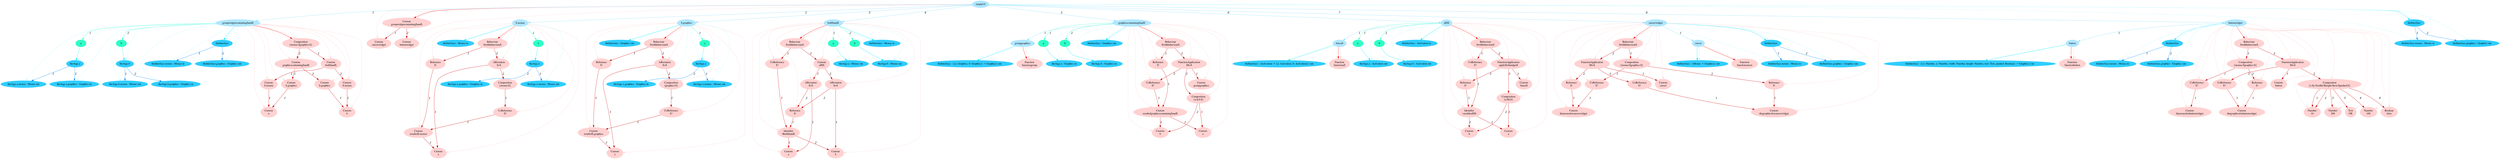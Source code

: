 digraph g{node_12303 [shape="ellipse", style="filled", color="#ffd1d1", fontname="Times", label="Custom
a" ]
node_12307 [shape="ellipse", style="filled", color="#ffd1d1", fontname="Times", label="Custom
$.mouse" ]
node_12311 [shape="ellipse", style="filled", color="#ffd1d1", fontname="Times", label="Custom
b" ]
node_12315 [shape="ellipse", style="filled", color="#ffd1d1", fontname="Times", label="Custom
$.mouse" ]
node_12319 [shape="ellipse", style="filled", color="#ffd1d1", fontname="Times", label="Custom
both$and$" ]
node_12324 [shape="ellipse", style="filled", color="#ffd1d1", fontname="Times", label="Custom
$.graphics" ]
node_12328 [shape="ellipse", style="filled", color="#ffd1d1", fontname="Times", label="Custom
$.graphics" ]
node_12332 [shape="ellipse", style="filled", color="#ffd1d1", fontname="Times", label="Custom
graphicscontaining$and$" ]
node_12337 [shape="ellipse", style="filled", color="#ffd1d1", fontname="Times", label="Composition
{mouse:$graphics:$}" ]
node_12342 [shape="ellipse", style="filled", color="#ffd1d1", fontname="Times", label="Custom
x" ]
node_12347 [shape="ellipse", style="filled", color="#ffd1d1", fontname="Times", label="Custom
resultof$.mouse" ]
node_12352 [shape="ellipse", style="filled", color="#ffd1d1", fontname="Times", label="Reference
$!" ]
node_12356 [shape="ellipse", style="filled", color="#ffd1d1", fontname="Times", label="CoReference
$?" ]
node_12360 [shape="ellipse", style="filled", color="#ffd1d1", fontname="Times", label="Composition
{mouse:$}" ]
node_12364 [shape="ellipse", style="filled", color="#ffd1d1", fontname="Times", label="Affectation
$=$" ]
node_12369 [shape="ellipse", style="filled", color="#ffd1d1", fontname="Times", label="Behaviour
$withbehaviour$" ]
node_12374 [shape="ellipse", style="filled", color="#ffd1d1", fontname="Times", label="Custom
x" ]
node_12379 [shape="ellipse", style="filled", color="#ffd1d1", fontname="Times", label="Custom
resultof$.graphics" ]
node_12384 [shape="ellipse", style="filled", color="#ffd1d1", fontname="Times", label="Reference
$!" ]
node_12388 [shape="ellipse", style="filled", color="#ffd1d1", fontname="Times", label="CoReference
$?" ]
node_12392 [shape="ellipse", style="filled", color="#ffd1d1", fontname="Times", label="Composition
{graphics:$}" ]
node_12396 [shape="ellipse", style="filled", color="#ffd1d1", fontname="Times", label="Affectation
$=$" ]
node_12401 [shape="ellipse", style="filled", color="#ffd1d1", fontname="Times", label="Behaviour
$withbehaviour$" ]
node_12406 [shape="ellipse", style="filled", color="#ffd1d1", fontname="Times", label="Custom
a" ]
node_12412 [shape="ellipse", style="filled", color="#ffd1d1", fontname="Times", label="Custom
b" ]
node_12418 [shape="ellipse", style="filled", color="#ffd1d1", fontname="Times", label="Identifier
#both$and$" ]
node_12425 [shape="ellipse", style="filled", color="#ffd1d1", fontname="Times", label="CoReference
$?" ]
node_12429 [shape="ellipse", style="filled", color="#ffd1d1", fontname="Times", label="Reference
$!" ]
node_12434 [shape="ellipse", style="filled", color="#ffd1d1", fontname="Times", label="Affectation
$=$" ]
node_12439 [shape="ellipse", style="filled", color="#ffd1d1", fontname="Times", label="Affectation
$=$" ]
node_12444 [shape="ellipse", style="filled", color="#ffd1d1", fontname="Times", label="Custom
all$$" ]
node_12449 [shape="ellipse", style="filled", color="#ffd1d1", fontname="Times", label="Behaviour
$withbehaviour$" ]
node_12454 [shape="ellipse", style="filled", color="#ffd1d1", fontname="Times", label="Function
functiongroup" ]
node_12457 [shape="ellipse", style="filled", color="#ffd1d1", fontname="Times", label="Custom
a" ]
node_12462 [shape="ellipse", style="filled", color="#ffd1d1", fontname="Times", label="Custom
b" ]
node_12467 [shape="ellipse", style="filled", color="#ffd1d1", fontname="Times", label="Custom
resultofgraphicscontaining$and$" ]
node_12473 [shape="ellipse", style="filled", color="#ffd1d1", fontname="Times", label="Reference
$!" ]
node_12477 [shape="ellipse", style="filled", color="#ffd1d1", fontname="Times", label="Custom
groupgraphics" ]
node_12480 [shape="ellipse", style="filled", color="#ffd1d1", fontname="Times", label="Composition
{a:$,b:$}" ]
node_12485 [shape="ellipse", style="filled", color="#ffd1d1", fontname="Times", label="CoReference
$?" ]
node_12489 [shape="ellipse", style="filled", color="#ffd1d1", fontname="Times", label="FunctionApplication
$$=$" ]
node_12495 [shape="ellipse", style="filled", color="#ffd1d1", fontname="Times", label="Behaviour
$withbehaviour$" ]
node_12500 [shape="ellipse", style="filled", color="#ffd1d1", fontname="Times", label="Function
functionall" ]
node_12503 [shape="ellipse", style="filled", color="#ffd1d1", fontname="Times", label="Custom
a" ]
node_12508 [shape="ellipse", style="filled", color="#ffd1d1", fontname="Times", label="Custom
b" ]
node_12513 [shape="ellipse", style="filled", color="#ffd1d1", fontname="Times", label="Identifier
variableall$$" ]
node_12519 [shape="ellipse", style="filled", color="#ffd1d1", fontname="Times", label="CoReference
$?" ]
node_12523 [shape="ellipse", style="filled", color="#ffd1d1", fontname="Times", label="Custom
funcall" ]
node_12526 [shape="ellipse", style="filled", color="#ffd1d1", fontname="Times", label="Reference
$!" ]
node_12530 [shape="ellipse", style="filled", color="#ffd1d1", fontname="Times", label="Composition
{a:$b:$}" ]
node_12535 [shape="ellipse", style="filled", color="#ffd1d1", fontname="Times", label="FunctionApplication
apply$to$andget$" ]
node_12541 [shape="ellipse", style="filled", color="#ffd1d1", fontname="Times", label="Behaviour
$withbehaviour$" ]
node_12546 [shape="ellipse", style="filled", color="#ffd1d1", fontname="Times", label="Function
functioncursor" ]
node_12549 [shape="ellipse", style="filled", color="#ffd1d1", fontname="Times", label="Custom
themouseforcursorwidget" ]
node_12553 [shape="ellipse", style="filled", color="#ffd1d1", fontname="Times", label="CoReference
$?" ]
node_12557 [shape="ellipse", style="filled", color="#ffd1d1", fontname="Times", label="Custom
thegraphicsforcursorwidget" ]
node_12561 [shape="ellipse", style="filled", color="#ffd1d1", fontname="Times", label="Reference
$!" ]
node_12565 [shape="ellipse", style="filled", color="#ffd1d1", fontname="Times", label="Composition
{mouse:$graphics:$}" ]
node_12570 [shape="ellipse", style="filled", color="#ffd1d1", fontname="Times", label="Custom
cursor" ]
node_12573 [shape="ellipse", style="filled", color="#ffd1d1", fontname="Times", label="Reference
$!" ]
node_12577 [shape="ellipse", style="filled", color="#ffd1d1", fontname="Times", label="CoReference
$?" ]
node_12581 [shape="ellipse", style="filled", color="#ffd1d1", fontname="Times", label="FunctionApplication
$$=$" ]
node_12587 [shape="ellipse", style="filled", color="#ffd1d1", fontname="Times", label="Behaviour
$withbehaviour$" ]
node_12592 [shape="ellipse", style="filled", color="#ffd1d1", fontname="Times", label="Function
functionbutton" ]
node_12595 [shape="ellipse", style="filled", color="#ffd1d1", fontname="Times", label="Custom
themouseforbuttonwidget" ]
node_12598 [shape="ellipse", style="filled", color="#ffd1d1", fontname="Times", label="CoReference
$?" ]
node_12602 [shape="ellipse", style="filled", color="#ffd1d1", fontname="Times", label="Custom
thegraphicsforbuttonwidget" ]
node_12606 [shape="ellipse", style="filled", color="#ffd1d1", fontname="Times", label="Reference
$!" ]
node_12610 [shape="ellipse", style="filled", color="#ffd1d1", fontname="Times", label="Composition
{mouse:$graphics:$}" ]
node_12615 [shape="ellipse", style="filled", color="#ffd1d1", fontname="Times", label="Custom
button" ]
node_12618 [shape="ellipse", style="filled", color="#ffd1d1", fontname="Times", label="Number
10" ]
node_12622 [shape="ellipse", style="filled", color="#ffd1d1", fontname="Times", label="Number
200" ]
node_12625 [shape="ellipse", style="filled", color="#ffd1d1", fontname="Times", label="Number
100" ]
node_12628 [shape="ellipse", style="filled", color="#ffd1d1", fontname="Times", label="Text
OK" ]
node_12631 [shape="ellipse", style="filled", color="#ffd1d1", fontname="Times", label="Boolean
false" ]
node_12634 [shape="ellipse", style="filled", color="#ffd1d1", fontname="Times", label="Composition
{x:$y:$width:$height:$text:$pushed:$}" ]
node_12643 [shape="ellipse", style="filled", color="#ffd1d1", fontname="Times", label="CoReference
$?" ]
node_12647 [shape="ellipse", style="filled", color="#ffd1d1", fontname="Times", label="FunctionApplication
$$=$" ]
node_12653 [shape="ellipse", style="filled", color="#ffd1d1", fontname="Times", label="Behaviour
$withbehaviour$" ]
node_12658 [shape="ellipse", style="filled", color="#ffd1d1", fontname="Times", label="Custom
cursorwidget" ]
node_12661 [shape="ellipse", style="filled", color="#ffd1d1", fontname="Times", label="Custom
buttonwidget" ]
node_12664 [shape="ellipse", style="filled", color="#ffd1d1", fontname="Times", label="Custom
groupwidgetcontaining$and$" ]
node_11802 [shape="ellipse", style="filled", color="#afe7ff", fontname="Times", label="simpleUI" ]
node_11803 [shape="ellipse", style="filled", color="#afe7ff", fontname="Times", label="groupwidgetcontaining$and$" ]
node_11868 [shape="ellipse", style="filled", color="#afe7ff", fontname="Times", label="$.mouse" ]
node_11913 [shape="ellipse", style="filled", color="#afe7ff", fontname="Times", label="$.graphics" ]
node_11958 [shape="ellipse", style="filled", color="#afe7ff", fontname="Times", label="both$and$" ]
node_12026 [shape="ellipse", style="filled", color="#afe7ff", fontname="Times", label="graphicscontaining$and$" ]
node_12027 [shape="ellipse", style="filled", color="#afe7ff", fontname="Times", label="groupgraphics" ]
node_12090 [shape="ellipse", style="filled", color="#afe7ff", fontname="Times", label="all$$" ]
node_12091 [shape="ellipse", style="filled", color="#afe7ff", fontname="Times", label="funcall" ]
node_12154 [shape="ellipse", style="filled", color="#afe7ff", fontname="Times", label="cursorwidget" ]
node_12155 [shape="ellipse", style="filled", color="#afe7ff", fontname="Times", label="cursor" ]
node_12208 [shape="ellipse", style="filled", color="#afe7ff", fontname="Times", label="buttonwidget" ]
node_12209 [shape="ellipse", style="filled", color="#afe7ff", fontname="Times", label="button" ]
node_11804 [shape="ellipse", style="filled", color="#2fffc7", fontname="Times", label="a" ]
node_11814 [shape="ellipse", style="filled", color="#2fffc7", fontname="Times", label="b" ]
node_11869 [shape="ellipse", style="filled", color="#2fffc7", fontname="Times", label="x" ]
node_11914 [shape="ellipse", style="filled", color="#2fffc7", fontname="Times", label="x" ]
node_11959 [shape="ellipse", style="filled", color="#2fffc7", fontname="Times", label="a" ]
node_11963 [shape="ellipse", style="filled", color="#2fffc7", fontname="Times", label="b" ]
node_12035 [shape="ellipse", style="filled", color="#2fffc7", fontname="Times", label="a" ]
node_12039 [shape="ellipse", style="filled", color="#2fffc7", fontname="Times", label="b" ]
node_12099 [shape="ellipse", style="filled", color="#2fffc7", fontname="Times", label="a" ]
node_12103 [shape="ellipse", style="filled", color="#2fffc7", fontname="Times", label="b" ]
node_11805 [shape="ellipse", style="filled", color="#2fcdff", fontname="Times", label="theArgs.a" ]
node_11806 [shape="ellipse", style="filled", color="#2fcdff", fontname="Times", label="theArgs.a.mouse : Mouse out" ]
node_11808 [shape="ellipse", style="filled", color="#2fcdff", fontname="Times", label="theArgs.a.graphics : Graphics in" ]
node_11815 [shape="ellipse", style="filled", color="#2fcdff", fontname="Times", label="theArgs.b" ]
node_11816 [shape="ellipse", style="filled", color="#2fcdff", fontname="Times", label="theArgs.b.mouse : Mouse out" ]
node_11818 [shape="ellipse", style="filled", color="#2fcdff", fontname="Times", label="theArgs.b.graphics : Graphics in" ]
node_11826 [shape="ellipse", style="filled", color="#2fcdff", fontname="Times", label="theInterface" ]
node_11827 [shape="ellipse", style="filled", color="#2fcdff", fontname="Times", label="theInterface.mouse : Mouse in" ]
node_11829 [shape="ellipse", style="filled", color="#2fcdff", fontname="Times", label="theInterface.graphics : Graphics out" ]
node_11870 [shape="ellipse", style="filled", color="#2fcdff", fontname="Times", label="theArgs.x" ]
node_11871 [shape="ellipse", style="filled", color="#2fcdff", fontname="Times", label="theArgs.x.mouse : Mouse out" ]
node_11873 [shape="ellipse", style="filled", color="#2fcdff", fontname="Times", label="theArgs.x.graphics : Graphics in" ]
node_11880 [shape="ellipse", style="filled", color="#2fcdff", fontname="Times", label="theInterface : Mouse in" ]
node_11915 [shape="ellipse", style="filled", color="#2fcdff", fontname="Times", label="theArgs.x" ]
node_11916 [shape="ellipse", style="filled", color="#2fcdff", fontname="Times", label="theArgs.x.mouse : Mouse out" ]
node_11918 [shape="ellipse", style="filled", color="#2fcdff", fontname="Times", label="theArgs.x.graphics : Graphics in" ]
node_11925 [shape="ellipse", style="filled", color="#2fcdff", fontname="Times", label="theInterface : Graphics out" ]
node_11960 [shape="ellipse", style="filled", color="#2fcdff", fontname="Times", label="theArgs.a : Mouse out" ]
node_11964 [shape="ellipse", style="filled", color="#2fcdff", fontname="Times", label="theArgs.b : Mouse out" ]
node_11969 [shape="ellipse", style="filled", color="#2fcdff", fontname="Times", label="theInterface : Mouse in" ]
node_12028 [shape="ellipse", style="filled", color="#2fcdff", fontname="Times", label="theInterface : {{a: Graphics, b: Graphics} -> Graphics} out" ]
node_12036 [shape="ellipse", style="filled", color="#2fcdff", fontname="Times", label="theArgs.a : Graphics in" ]
node_12040 [shape="ellipse", style="filled", color="#2fcdff", fontname="Times", label="theArgs.b : Graphics in" ]
node_12045 [shape="ellipse", style="filled", color="#2fcdff", fontname="Times", label="theInterface : Graphics out" ]
node_12092 [shape="ellipse", style="filled", color="#2fcdff", fontname="Times", label="theInterface : {Activation -> {a: Activation, b: Activation}} out" ]
node_12100 [shape="ellipse", style="filled", color="#2fcdff", fontname="Times", label="theArgs.a : Activation out" ]
node_12104 [shape="ellipse", style="filled", color="#2fcdff", fontname="Times", label="theArgs.b : Activation out" ]
node_12109 [shape="ellipse", style="filled", color="#2fcdff", fontname="Times", label="theInterface : Activation in" ]
node_12156 [shape="ellipse", style="filled", color="#2fcdff", fontname="Times", label="theInterface : {Mouse -> Graphics} out" ]
node_12163 [shape="ellipse", style="filled", color="#2fcdff", fontname="Times", label="theInterface" ]
node_12164 [shape="ellipse", style="filled", color="#2fcdff", fontname="Times", label="theInterface.mouse : Mouse in" ]
node_12166 [shape="ellipse", style="filled", color="#2fcdff", fontname="Times", label="theInterface.graphics : Graphics out" ]
node_12210 [shape="ellipse", style="filled", color="#2fcdff", fontname="Times", label="theInterface : {{x: Number, y: Number, width: Number, height: Number, text: Text, pushed: Boolean} -> Graphics} out" ]
node_12217 [shape="ellipse", style="filled", color="#2fcdff", fontname="Times", label="theInterface" ]
node_12218 [shape="ellipse", style="filled", color="#2fcdff", fontname="Times", label="theInterface.mouse : Mouse in" ]
node_12220 [shape="ellipse", style="filled", color="#2fcdff", fontname="Times", label="theInterface.graphics : Graphics out" ]
node_12285 [shape="ellipse", style="filled", color="#2fcdff", fontname="Times", label="theInterface" ]
node_12286 [shape="ellipse", style="filled", color="#2fcdff", fontname="Times", label="theInterface.mouse : Mouse in" ]
node_12288 [shape="ellipse", style="filled", color="#2fcdff", fontname="Times", label="theInterface.graphics : Graphics out" ]
node_12307 -> node_12303 [dir=forward, arrowHead=normal, fontname="Times-Italic", arrowsize=1, color="#d00000", label="1",  headlabel="", taillabel="" ]
node_12315 -> node_12311 [dir=forward, arrowHead=normal, fontname="Times-Italic", arrowsize=1, color="#d00000", label="1",  headlabel="", taillabel="" ]
node_12319 -> node_12307 [dir=forward, arrowHead=normal, fontname="Times-Italic", arrowsize=1, color="#d00000", label="1",  headlabel="", taillabel="" ]
node_12319 -> node_12315 [dir=forward, arrowHead=normal, fontname="Times-Italic", arrowsize=1, color="#d00000", label="2",  headlabel="", taillabel="" ]
node_12324 -> node_12303 [dir=forward, arrowHead=normal, fontname="Times-Italic", arrowsize=1, color="#d00000", label="1",  headlabel="", taillabel="" ]
node_12328 -> node_12311 [dir=forward, arrowHead=normal, fontname="Times-Italic", arrowsize=1, color="#d00000", label="1",  headlabel="", taillabel="" ]
node_12332 -> node_12324 [dir=forward, arrowHead=normal, fontname="Times-Italic", arrowsize=1, color="#d00000", label="1",  headlabel="", taillabel="" ]
node_12332 -> node_12328 [dir=forward, arrowHead=normal, fontname="Times-Italic", arrowsize=1, color="#d00000", label="2",  headlabel="", taillabel="" ]
node_12337 -> node_12319 [dir=forward, arrowHead=normal, fontname="Times-Italic", arrowsize=1, color="#d00000", label="1",  headlabel="", taillabel="" ]
node_12337 -> node_12332 [dir=forward, arrowHead=normal, fontname="Times-Italic", arrowsize=1, color="#d00000", label="2",  headlabel="", taillabel="" ]
node_12347 -> node_12342 [dir=forward, arrowHead=normal, fontname="Times-Italic", arrowsize=1, color="#d00000", label="1",  headlabel="", taillabel="" ]
node_12352 -> node_12347 [dir=forward, arrowHead=normal, fontname="Times-Italic", arrowsize=1, color="#d00000", label="1",  headlabel="", taillabel="" ]
node_12356 -> node_12347 [dir=forward, arrowHead=normal, fontname="Times-Italic", arrowsize=1, color="#d00000", label="1",  headlabel="", taillabel="" ]
node_12360 -> node_12356 [dir=forward, arrowHead=normal, fontname="Times-Italic", arrowsize=1, color="#d00000", label="1",  headlabel="", taillabel="" ]
node_12364 -> node_12342 [dir=forward, arrowHead=normal, fontname="Times-Italic", arrowsize=1, color="#d00000", label="1",  headlabel="", taillabel="" ]
node_12364 -> node_12360 [dir=forward, arrowHead=normal, fontname="Times-Italic", arrowsize=1, color="#d00000", label="2",  headlabel="", taillabel="" ]
node_12369 -> node_12352 [dir=forward, arrowHead=normal, fontname="Times-Italic", arrowsize=1, color="#d00000", label="1",  headlabel="", taillabel="" ]
node_12369 -> node_12364 [dir=forward, arrowHead=normal, fontname="Times-Italic", arrowsize=1, color="#d00000", label="2",  headlabel="", taillabel="" ]
node_12379 -> node_12374 [dir=forward, arrowHead=normal, fontname="Times-Italic", arrowsize=1, color="#d00000", label="1",  headlabel="", taillabel="" ]
node_12384 -> node_12379 [dir=forward, arrowHead=normal, fontname="Times-Italic", arrowsize=1, color="#d00000", label="1",  headlabel="", taillabel="" ]
node_12388 -> node_12379 [dir=forward, arrowHead=normal, fontname="Times-Italic", arrowsize=1, color="#d00000", label="1",  headlabel="", taillabel="" ]
node_12392 -> node_12388 [dir=forward, arrowHead=normal, fontname="Times-Italic", arrowsize=1, color="#d00000", label="1",  headlabel="", taillabel="" ]
node_12396 -> node_12374 [dir=forward, arrowHead=normal, fontname="Times-Italic", arrowsize=1, color="#d00000", label="1",  headlabel="", taillabel="" ]
node_12396 -> node_12392 [dir=forward, arrowHead=normal, fontname="Times-Italic", arrowsize=1, color="#d00000", label="2",  headlabel="", taillabel="" ]
node_12401 -> node_12384 [dir=forward, arrowHead=normal, fontname="Times-Italic", arrowsize=1, color="#d00000", label="1",  headlabel="", taillabel="" ]
node_12401 -> node_12396 [dir=forward, arrowHead=normal, fontname="Times-Italic", arrowsize=1, color="#d00000", label="2",  headlabel="", taillabel="" ]
node_12418 -> node_12406 [dir=forward, arrowHead=normal, fontname="Times-Italic", arrowsize=1, color="#d00000", label="1",  headlabel="", taillabel="" ]
node_12418 -> node_12412 [dir=forward, arrowHead=normal, fontname="Times-Italic", arrowsize=1, color="#d00000", label="2",  headlabel="", taillabel="" ]
node_12425 -> node_12418 [dir=forward, arrowHead=normal, fontname="Times-Italic", arrowsize=1, color="#d00000", label="1",  headlabel="", taillabel="" ]
node_12429 -> node_12418 [dir=forward, arrowHead=normal, fontname="Times-Italic", arrowsize=1, color="#d00000", label="1",  headlabel="", taillabel="" ]
node_12434 -> node_12406 [dir=forward, arrowHead=normal, fontname="Times-Italic", arrowsize=1, color="#d00000", label="1",  headlabel="", taillabel="" ]
node_12434 -> node_12429 [dir=forward, arrowHead=normal, fontname="Times-Italic", arrowsize=1, color="#d00000", label="2",  headlabel="", taillabel="" ]
node_12439 -> node_12412 [dir=forward, arrowHead=normal, fontname="Times-Italic", arrowsize=1, color="#d00000", label="1",  headlabel="", taillabel="" ]
node_12439 -> node_12429 [dir=forward, arrowHead=normal, fontname="Times-Italic", arrowsize=1, color="#d00000", label="2",  headlabel="", taillabel="" ]
node_12444 -> node_12434 [dir=forward, arrowHead=normal, fontname="Times-Italic", arrowsize=1, color="#d00000", label="1",  headlabel="", taillabel="" ]
node_12444 -> node_12439 [dir=forward, arrowHead=normal, fontname="Times-Italic", arrowsize=1, color="#d00000", label="2",  headlabel="", taillabel="" ]
node_12449 -> node_12425 [dir=forward, arrowHead=normal, fontname="Times-Italic", arrowsize=1, color="#d00000", label="1",  headlabel="", taillabel="" ]
node_12449 -> node_12444 [dir=forward, arrowHead=normal, fontname="Times-Italic", arrowsize=1, color="#d00000", label="2",  headlabel="", taillabel="" ]
node_12467 -> node_12457 [dir=forward, arrowHead=normal, fontname="Times-Italic", arrowsize=1, color="#d00000", label="1",  headlabel="", taillabel="" ]
node_12467 -> node_12462 [dir=forward, arrowHead=normal, fontname="Times-Italic", arrowsize=1, color="#d00000", label="2",  headlabel="", taillabel="" ]
node_12473 -> node_12467 [dir=forward, arrowHead=normal, fontname="Times-Italic", arrowsize=1, color="#d00000", label="1",  headlabel="", taillabel="" ]
node_12480 -> node_12457 [dir=forward, arrowHead=normal, fontname="Times-Italic", arrowsize=1, color="#d00000", label="1",  headlabel="", taillabel="" ]
node_12480 -> node_12462 [dir=forward, arrowHead=normal, fontname="Times-Italic", arrowsize=1, color="#d00000", label="2",  headlabel="", taillabel="" ]
node_12485 -> node_12467 [dir=forward, arrowHead=normal, fontname="Times-Italic", arrowsize=1, color="#d00000", label="1",  headlabel="", taillabel="" ]
node_12489 -> node_12477 [dir=forward, arrowHead=normal, fontname="Times-Italic", arrowsize=1, color="#d00000", label="1",  headlabel="", taillabel="" ]
node_12489 -> node_12480 [dir=forward, arrowHead=normal, fontname="Times-Italic", arrowsize=1, color="#d00000", label="2",  headlabel="", taillabel="" ]
node_12489 -> node_12485 [dir=forward, arrowHead=normal, fontname="Times-Italic", arrowsize=1, color="#d00000", label="3",  headlabel="", taillabel="" ]
node_12495 -> node_12473 [dir=forward, arrowHead=normal, fontname="Times-Italic", arrowsize=1, color="#d00000", label="1",  headlabel="", taillabel="" ]
node_12495 -> node_12489 [dir=forward, arrowHead=normal, fontname="Times-Italic", arrowsize=1, color="#d00000", label="2",  headlabel="", taillabel="" ]
node_12513 -> node_12503 [dir=forward, arrowHead=normal, fontname="Times-Italic", arrowsize=1, color="#d00000", label="1",  headlabel="", taillabel="" ]
node_12513 -> node_12508 [dir=forward, arrowHead=normal, fontname="Times-Italic", arrowsize=1, color="#d00000", label="2",  headlabel="", taillabel="" ]
node_12519 -> node_12513 [dir=forward, arrowHead=normal, fontname="Times-Italic", arrowsize=1, color="#d00000", label="1",  headlabel="", taillabel="" ]
node_12526 -> node_12513 [dir=forward, arrowHead=normal, fontname="Times-Italic", arrowsize=1, color="#d00000", label="1",  headlabel="", taillabel="" ]
node_12530 -> node_12503 [dir=forward, arrowHead=normal, fontname="Times-Italic", arrowsize=1, color="#d00000", label="1",  headlabel="", taillabel="" ]
node_12530 -> node_12508 [dir=forward, arrowHead=normal, fontname="Times-Italic", arrowsize=1, color="#d00000", label="2",  headlabel="", taillabel="" ]
node_12535 -> node_12523 [dir=forward, arrowHead=normal, fontname="Times-Italic", arrowsize=1, color="#d00000", label="1",  headlabel="", taillabel="" ]
node_12535 -> node_12526 [dir=forward, arrowHead=normal, fontname="Times-Italic", arrowsize=1, color="#d00000", label="2",  headlabel="", taillabel="" ]
node_12535 -> node_12530 [dir=forward, arrowHead=normal, fontname="Times-Italic", arrowsize=1, color="#d00000", label="3",  headlabel="", taillabel="" ]
node_12541 -> node_12519 [dir=forward, arrowHead=normal, fontname="Times-Italic", arrowsize=1, color="#d00000", label="1",  headlabel="", taillabel="" ]
node_12541 -> node_12535 [dir=forward, arrowHead=normal, fontname="Times-Italic", arrowsize=1, color="#d00000", label="2",  headlabel="", taillabel="" ]
node_12553 -> node_12549 [dir=forward, arrowHead=normal, fontname="Times-Italic", arrowsize=1, color="#d00000", label="1",  headlabel="", taillabel="" ]
node_12561 -> node_12557 [dir=forward, arrowHead=normal, fontname="Times-Italic", arrowsize=1, color="#d00000", label="1",  headlabel="", taillabel="" ]
node_12565 -> node_12553 [dir=forward, arrowHead=normal, fontname="Times-Italic", arrowsize=1, color="#d00000", label="1",  headlabel="", taillabel="" ]
node_12565 -> node_12561 [dir=forward, arrowHead=normal, fontname="Times-Italic", arrowsize=1, color="#d00000", label="2",  headlabel="", taillabel="" ]
node_12573 -> node_12549 [dir=forward, arrowHead=normal, fontname="Times-Italic", arrowsize=1, color="#d00000", label="1",  headlabel="", taillabel="" ]
node_12577 -> node_12557 [dir=forward, arrowHead=normal, fontname="Times-Italic", arrowsize=1, color="#d00000", label="1",  headlabel="", taillabel="" ]
node_12581 -> node_12570 [dir=forward, arrowHead=normal, fontname="Times-Italic", arrowsize=1, color="#d00000", label="1",  headlabel="", taillabel="" ]
node_12581 -> node_12573 [dir=forward, arrowHead=normal, fontname="Times-Italic", arrowsize=1, color="#d00000", label="2",  headlabel="", taillabel="" ]
node_12581 -> node_12577 [dir=forward, arrowHead=normal, fontname="Times-Italic", arrowsize=1, color="#d00000", label="3",  headlabel="", taillabel="" ]
node_12587 -> node_12565 [dir=forward, arrowHead=normal, fontname="Times-Italic", arrowsize=1, color="#d00000", label="1",  headlabel="", taillabel="" ]
node_12587 -> node_12581 [dir=forward, arrowHead=normal, fontname="Times-Italic", arrowsize=1, color="#d00000", label="2",  headlabel="", taillabel="" ]
node_12598 -> node_12595 [dir=forward, arrowHead=normal, fontname="Times-Italic", arrowsize=1, color="#d00000", label="1",  headlabel="", taillabel="" ]
node_12606 -> node_12602 [dir=forward, arrowHead=normal, fontname="Times-Italic", arrowsize=1, color="#d00000", label="1",  headlabel="", taillabel="" ]
node_12610 -> node_12598 [dir=forward, arrowHead=normal, fontname="Times-Italic", arrowsize=1, color="#d00000", label="1",  headlabel="", taillabel="" ]
node_12610 -> node_12606 [dir=forward, arrowHead=normal, fontname="Times-Italic", arrowsize=1, color="#d00000", label="2",  headlabel="", taillabel="" ]
node_12634 -> node_12618 [dir=forward, arrowHead=normal, fontname="Times-Italic", arrowsize=1, color="#d00000", label="1",  headlabel="", taillabel="" ]
node_12634 -> node_12618 [dir=forward, arrowHead=normal, fontname="Times-Italic", arrowsize=1, color="#d00000", label="2",  headlabel="", taillabel="" ]
node_12634 -> node_12622 [dir=forward, arrowHead=normal, fontname="Times-Italic", arrowsize=1, color="#d00000", label="3",  headlabel="", taillabel="" ]
node_12634 -> node_12625 [dir=forward, arrowHead=normal, fontname="Times-Italic", arrowsize=1, color="#d00000", label="4",  headlabel="", taillabel="" ]
node_12634 -> node_12628 [dir=forward, arrowHead=normal, fontname="Times-Italic", arrowsize=1, color="#d00000", label="5",  headlabel="", taillabel="" ]
node_12634 -> node_12631 [dir=forward, arrowHead=normal, fontname="Times-Italic", arrowsize=1, color="#d00000", label="6",  headlabel="", taillabel="" ]
node_12643 -> node_12602 [dir=forward, arrowHead=normal, fontname="Times-Italic", arrowsize=1, color="#d00000", label="1",  headlabel="", taillabel="" ]
node_12647 -> node_12615 [dir=forward, arrowHead=normal, fontname="Times-Italic", arrowsize=1, color="#d00000", label="1",  headlabel="", taillabel="" ]
node_12647 -> node_12634 [dir=forward, arrowHead=normal, fontname="Times-Italic", arrowsize=1, color="#d00000", label="2",  headlabel="", taillabel="" ]
node_12647 -> node_12643 [dir=forward, arrowHead=normal, fontname="Times-Italic", arrowsize=1, color="#d00000", label="3",  headlabel="", taillabel="" ]
node_12653 -> node_12610 [dir=forward, arrowHead=normal, fontname="Times-Italic", arrowsize=1, color="#d00000", label="1",  headlabel="", taillabel="" ]
node_12653 -> node_12647 [dir=forward, arrowHead=normal, fontname="Times-Italic", arrowsize=1, color="#d00000", label="2",  headlabel="", taillabel="" ]
node_12664 -> node_12658 [dir=forward, arrowHead=normal, fontname="Times-Italic", arrowsize=1, color="#d00000", label="1",  headlabel="", taillabel="" ]
node_12664 -> node_12661 [dir=forward, arrowHead=normal, fontname="Times-Italic", arrowsize=1, color="#d00000", label="2",  headlabel="", taillabel="" ]
node_11803 -> node_12337 [dir=forward, arrowHead=normal, fontname="Times-Italic", arrowsize=1, color="#ff0000", label="",  headlabel="", taillabel="" ]
node_11868 -> node_12369 [dir=forward, arrowHead=normal, fontname="Times-Italic", arrowsize=1, color="#ff0000", label="",  headlabel="", taillabel="" ]
node_11913 -> node_12401 [dir=forward, arrowHead=normal, fontname="Times-Italic", arrowsize=1, color="#ff0000", label="",  headlabel="", taillabel="" ]
node_11958 -> node_12449 [dir=forward, arrowHead=normal, fontname="Times-Italic", arrowsize=1, color="#ff0000", label="",  headlabel="", taillabel="" ]
node_12027 -> node_12454 [dir=forward, arrowHead=normal, fontname="Times-Italic", arrowsize=1, color="#ff0000", label="",  headlabel="", taillabel="" ]
node_12026 -> node_12495 [dir=forward, arrowHead=normal, fontname="Times-Italic", arrowsize=1, color="#ff0000", label="",  headlabel="", taillabel="" ]
node_12091 -> node_12500 [dir=forward, arrowHead=normal, fontname="Times-Italic", arrowsize=1, color="#ff0000", label="",  headlabel="", taillabel="" ]
node_12090 -> node_12541 [dir=forward, arrowHead=normal, fontname="Times-Italic", arrowsize=1, color="#ff0000", label="",  headlabel="", taillabel="" ]
node_12155 -> node_12546 [dir=forward, arrowHead=normal, fontname="Times-Italic", arrowsize=1, color="#ff0000", label="",  headlabel="", taillabel="" ]
node_12154 -> node_12587 [dir=forward, arrowHead=normal, fontname="Times-Italic", arrowsize=1, color="#ff0000", label="",  headlabel="", taillabel="" ]
node_12209 -> node_12592 [dir=forward, arrowHead=normal, fontname="Times-Italic", arrowsize=1, color="#ff0000", label="",  headlabel="", taillabel="" ]
node_12208 -> node_12653 [dir=forward, arrowHead=normal, fontname="Times-Italic", arrowsize=1, color="#ff0000", label="",  headlabel="", taillabel="" ]
node_11802 -> node_12664 [dir=forward, arrowHead=normal, fontname="Times-Italic", arrowsize=1, color="#ff0000", label="",  headlabel="", taillabel="" ]
node_11803 -> node_12303 [dir=forward, arrowHead=normal, fontname="Times-Italic", arrowsize=1, color="#ffd5d5", label="",  headlabel="", taillabel="" ]
node_11803 -> node_12307 [dir=forward, arrowHead=normal, fontname="Times-Italic", arrowsize=1, color="#ffd5d5", label="",  headlabel="", taillabel="" ]
node_11803 -> node_12311 [dir=forward, arrowHead=normal, fontname="Times-Italic", arrowsize=1, color="#ffd5d5", label="",  headlabel="", taillabel="" ]
node_11803 -> node_12315 [dir=forward, arrowHead=normal, fontname="Times-Italic", arrowsize=1, color="#ffd5d5", label="",  headlabel="", taillabel="" ]
node_11803 -> node_12319 [dir=forward, arrowHead=normal, fontname="Times-Italic", arrowsize=1, color="#ffd5d5", label="",  headlabel="", taillabel="" ]
node_11803 -> node_12324 [dir=forward, arrowHead=normal, fontname="Times-Italic", arrowsize=1, color="#ffd5d5", label="",  headlabel="", taillabel="" ]
node_11803 -> node_12328 [dir=forward, arrowHead=normal, fontname="Times-Italic", arrowsize=1, color="#ffd5d5", label="",  headlabel="", taillabel="" ]
node_11803 -> node_12332 [dir=forward, arrowHead=normal, fontname="Times-Italic", arrowsize=1, color="#ffd5d5", label="",  headlabel="", taillabel="" ]
node_11803 -> node_12337 [dir=forward, arrowHead=normal, fontname="Times-Italic", arrowsize=1, color="#ffd5d5", label="",  headlabel="", taillabel="" ]
node_11868 -> node_12342 [dir=forward, arrowHead=normal, fontname="Times-Italic", arrowsize=1, color="#ffd5d5", label="",  headlabel="", taillabel="" ]
node_11868 -> node_12347 [dir=forward, arrowHead=normal, fontname="Times-Italic", arrowsize=1, color="#ffd5d5", label="",  headlabel="", taillabel="" ]
node_11868 -> node_12352 [dir=forward, arrowHead=normal, fontname="Times-Italic", arrowsize=1, color="#ffd5d5", label="",  headlabel="", taillabel="" ]
node_11868 -> node_12356 [dir=forward, arrowHead=normal, fontname="Times-Italic", arrowsize=1, color="#ffd5d5", label="",  headlabel="", taillabel="" ]
node_11868 -> node_12360 [dir=forward, arrowHead=normal, fontname="Times-Italic", arrowsize=1, color="#ffd5d5", label="",  headlabel="", taillabel="" ]
node_11868 -> node_12364 [dir=forward, arrowHead=normal, fontname="Times-Italic", arrowsize=1, color="#ffd5d5", label="",  headlabel="", taillabel="" ]
node_11868 -> node_12369 [dir=forward, arrowHead=normal, fontname="Times-Italic", arrowsize=1, color="#ffd5d5", label="",  headlabel="", taillabel="" ]
node_11913 -> node_12374 [dir=forward, arrowHead=normal, fontname="Times-Italic", arrowsize=1, color="#ffd5d5", label="",  headlabel="", taillabel="" ]
node_11913 -> node_12379 [dir=forward, arrowHead=normal, fontname="Times-Italic", arrowsize=1, color="#ffd5d5", label="",  headlabel="", taillabel="" ]
node_11913 -> node_12384 [dir=forward, arrowHead=normal, fontname="Times-Italic", arrowsize=1, color="#ffd5d5", label="",  headlabel="", taillabel="" ]
node_11913 -> node_12388 [dir=forward, arrowHead=normal, fontname="Times-Italic", arrowsize=1, color="#ffd5d5", label="",  headlabel="", taillabel="" ]
node_11913 -> node_12392 [dir=forward, arrowHead=normal, fontname="Times-Italic", arrowsize=1, color="#ffd5d5", label="",  headlabel="", taillabel="" ]
node_11913 -> node_12396 [dir=forward, arrowHead=normal, fontname="Times-Italic", arrowsize=1, color="#ffd5d5", label="",  headlabel="", taillabel="" ]
node_11913 -> node_12401 [dir=forward, arrowHead=normal, fontname="Times-Italic", arrowsize=1, color="#ffd5d5", label="",  headlabel="", taillabel="" ]
node_11958 -> node_12406 [dir=forward, arrowHead=normal, fontname="Times-Italic", arrowsize=1, color="#ffd5d5", label="",  headlabel="", taillabel="" ]
node_11958 -> node_12412 [dir=forward, arrowHead=normal, fontname="Times-Italic", arrowsize=1, color="#ffd5d5", label="",  headlabel="", taillabel="" ]
node_11958 -> node_12418 [dir=forward, arrowHead=normal, fontname="Times-Italic", arrowsize=1, color="#ffd5d5", label="",  headlabel="", taillabel="" ]
node_11958 -> node_12425 [dir=forward, arrowHead=normal, fontname="Times-Italic", arrowsize=1, color="#ffd5d5", label="",  headlabel="", taillabel="" ]
node_11958 -> node_12429 [dir=forward, arrowHead=normal, fontname="Times-Italic", arrowsize=1, color="#ffd5d5", label="",  headlabel="", taillabel="" ]
node_11958 -> node_12434 [dir=forward, arrowHead=normal, fontname="Times-Italic", arrowsize=1, color="#ffd5d5", label="",  headlabel="", taillabel="" ]
node_11958 -> node_12439 [dir=forward, arrowHead=normal, fontname="Times-Italic", arrowsize=1, color="#ffd5d5", label="",  headlabel="", taillabel="" ]
node_11958 -> node_12444 [dir=forward, arrowHead=normal, fontname="Times-Italic", arrowsize=1, color="#ffd5d5", label="",  headlabel="", taillabel="" ]
node_11958 -> node_12449 [dir=forward, arrowHead=normal, fontname="Times-Italic", arrowsize=1, color="#ffd5d5", label="",  headlabel="", taillabel="" ]
node_12027 -> node_12454 [dir=forward, arrowHead=normal, fontname="Times-Italic", arrowsize=1, color="#ffd5d5", label="",  headlabel="", taillabel="" ]
node_12026 -> node_12457 [dir=forward, arrowHead=normal, fontname="Times-Italic", arrowsize=1, color="#ffd5d5", label="",  headlabel="", taillabel="" ]
node_12026 -> node_12462 [dir=forward, arrowHead=normal, fontname="Times-Italic", arrowsize=1, color="#ffd5d5", label="",  headlabel="", taillabel="" ]
node_12026 -> node_12467 [dir=forward, arrowHead=normal, fontname="Times-Italic", arrowsize=1, color="#ffd5d5", label="",  headlabel="", taillabel="" ]
node_12026 -> node_12473 [dir=forward, arrowHead=normal, fontname="Times-Italic", arrowsize=1, color="#ffd5d5", label="",  headlabel="", taillabel="" ]
node_12026 -> node_12477 [dir=forward, arrowHead=normal, fontname="Times-Italic", arrowsize=1, color="#ffd5d5", label="",  headlabel="", taillabel="" ]
node_12026 -> node_12480 [dir=forward, arrowHead=normal, fontname="Times-Italic", arrowsize=1, color="#ffd5d5", label="",  headlabel="", taillabel="" ]
node_12026 -> node_12485 [dir=forward, arrowHead=normal, fontname="Times-Italic", arrowsize=1, color="#ffd5d5", label="",  headlabel="", taillabel="" ]
node_12026 -> node_12489 [dir=forward, arrowHead=normal, fontname="Times-Italic", arrowsize=1, color="#ffd5d5", label="",  headlabel="", taillabel="" ]
node_12026 -> node_12495 [dir=forward, arrowHead=normal, fontname="Times-Italic", arrowsize=1, color="#ffd5d5", label="",  headlabel="", taillabel="" ]
node_12091 -> node_12500 [dir=forward, arrowHead=normal, fontname="Times-Italic", arrowsize=1, color="#ffd5d5", label="",  headlabel="", taillabel="" ]
node_12090 -> node_12503 [dir=forward, arrowHead=normal, fontname="Times-Italic", arrowsize=1, color="#ffd5d5", label="",  headlabel="", taillabel="" ]
node_12090 -> node_12508 [dir=forward, arrowHead=normal, fontname="Times-Italic", arrowsize=1, color="#ffd5d5", label="",  headlabel="", taillabel="" ]
node_12090 -> node_12513 [dir=forward, arrowHead=normal, fontname="Times-Italic", arrowsize=1, color="#ffd5d5", label="",  headlabel="", taillabel="" ]
node_12090 -> node_12519 [dir=forward, arrowHead=normal, fontname="Times-Italic", arrowsize=1, color="#ffd5d5", label="",  headlabel="", taillabel="" ]
node_12090 -> node_12523 [dir=forward, arrowHead=normal, fontname="Times-Italic", arrowsize=1, color="#ffd5d5", label="",  headlabel="", taillabel="" ]
node_12090 -> node_12526 [dir=forward, arrowHead=normal, fontname="Times-Italic", arrowsize=1, color="#ffd5d5", label="",  headlabel="", taillabel="" ]
node_12090 -> node_12530 [dir=forward, arrowHead=normal, fontname="Times-Italic", arrowsize=1, color="#ffd5d5", label="",  headlabel="", taillabel="" ]
node_12090 -> node_12535 [dir=forward, arrowHead=normal, fontname="Times-Italic", arrowsize=1, color="#ffd5d5", label="",  headlabel="", taillabel="" ]
node_12090 -> node_12541 [dir=forward, arrowHead=normal, fontname="Times-Italic", arrowsize=1, color="#ffd5d5", label="",  headlabel="", taillabel="" ]
node_12155 -> node_12546 [dir=forward, arrowHead=normal, fontname="Times-Italic", arrowsize=1, color="#ffd5d5", label="",  headlabel="", taillabel="" ]
node_12154 -> node_12549 [dir=forward, arrowHead=normal, fontname="Times-Italic", arrowsize=1, color="#ffd5d5", label="",  headlabel="", taillabel="" ]
node_12154 -> node_12553 [dir=forward, arrowHead=normal, fontname="Times-Italic", arrowsize=1, color="#ffd5d5", label="",  headlabel="", taillabel="" ]
node_12154 -> node_12557 [dir=forward, arrowHead=normal, fontname="Times-Italic", arrowsize=1, color="#ffd5d5", label="",  headlabel="", taillabel="" ]
node_12154 -> node_12561 [dir=forward, arrowHead=normal, fontname="Times-Italic", arrowsize=1, color="#ffd5d5", label="",  headlabel="", taillabel="" ]
node_12154 -> node_12565 [dir=forward, arrowHead=normal, fontname="Times-Italic", arrowsize=1, color="#ffd5d5", label="",  headlabel="", taillabel="" ]
node_12154 -> node_12570 [dir=forward, arrowHead=normal, fontname="Times-Italic", arrowsize=1, color="#ffd5d5", label="",  headlabel="", taillabel="" ]
node_12154 -> node_12573 [dir=forward, arrowHead=normal, fontname="Times-Italic", arrowsize=1, color="#ffd5d5", label="",  headlabel="", taillabel="" ]
node_12154 -> node_12577 [dir=forward, arrowHead=normal, fontname="Times-Italic", arrowsize=1, color="#ffd5d5", label="",  headlabel="", taillabel="" ]
node_12154 -> node_12581 [dir=forward, arrowHead=normal, fontname="Times-Italic", arrowsize=1, color="#ffd5d5", label="",  headlabel="", taillabel="" ]
node_12154 -> node_12587 [dir=forward, arrowHead=normal, fontname="Times-Italic", arrowsize=1, color="#ffd5d5", label="",  headlabel="", taillabel="" ]
node_12209 -> node_12592 [dir=forward, arrowHead=normal, fontname="Times-Italic", arrowsize=1, color="#ffd5d5", label="",  headlabel="", taillabel="" ]
node_12208 -> node_12595 [dir=forward, arrowHead=normal, fontname="Times-Italic", arrowsize=1, color="#ffd5d5", label="",  headlabel="", taillabel="" ]
node_12208 -> node_12598 [dir=forward, arrowHead=normal, fontname="Times-Italic", arrowsize=1, color="#ffd5d5", label="",  headlabel="", taillabel="" ]
node_12208 -> node_12602 [dir=forward, arrowHead=normal, fontname="Times-Italic", arrowsize=1, color="#ffd5d5", label="",  headlabel="", taillabel="" ]
node_12208 -> node_12606 [dir=forward, arrowHead=normal, fontname="Times-Italic", arrowsize=1, color="#ffd5d5", label="",  headlabel="", taillabel="" ]
node_12208 -> node_12610 [dir=forward, arrowHead=normal, fontname="Times-Italic", arrowsize=1, color="#ffd5d5", label="",  headlabel="", taillabel="" ]
node_12208 -> node_12615 [dir=forward, arrowHead=normal, fontname="Times-Italic", arrowsize=1, color="#ffd5d5", label="",  headlabel="", taillabel="" ]
node_12208 -> node_12618 [dir=forward, arrowHead=normal, fontname="Times-Italic", arrowsize=1, color="#ffd5d5", label="",  headlabel="", taillabel="" ]
node_12208 -> node_12622 [dir=forward, arrowHead=normal, fontname="Times-Italic", arrowsize=1, color="#ffd5d5", label="",  headlabel="", taillabel="" ]
node_12208 -> node_12625 [dir=forward, arrowHead=normal, fontname="Times-Italic", arrowsize=1, color="#ffd5d5", label="",  headlabel="", taillabel="" ]
node_12208 -> node_12628 [dir=forward, arrowHead=normal, fontname="Times-Italic", arrowsize=1, color="#ffd5d5", label="",  headlabel="", taillabel="" ]
node_12208 -> node_12631 [dir=forward, arrowHead=normal, fontname="Times-Italic", arrowsize=1, color="#ffd5d5", label="",  headlabel="", taillabel="" ]
node_12208 -> node_12634 [dir=forward, arrowHead=normal, fontname="Times-Italic", arrowsize=1, color="#ffd5d5", label="",  headlabel="", taillabel="" ]
node_12208 -> node_12643 [dir=forward, arrowHead=normal, fontname="Times-Italic", arrowsize=1, color="#ffd5d5", label="",  headlabel="", taillabel="" ]
node_12208 -> node_12647 [dir=forward, arrowHead=normal, fontname="Times-Italic", arrowsize=1, color="#ffd5d5", label="",  headlabel="", taillabel="" ]
node_12208 -> node_12653 [dir=forward, arrowHead=normal, fontname="Times-Italic", arrowsize=1, color="#ffd5d5", label="",  headlabel="", taillabel="" ]
node_11802 -> node_12658 [dir=forward, arrowHead=normal, fontname="Times-Italic", arrowsize=1, color="#ffd5d5", label="",  headlabel="", taillabel="" ]
node_11802 -> node_12661 [dir=forward, arrowHead=normal, fontname="Times-Italic", arrowsize=1, color="#ffd5d5", label="",  headlabel="", taillabel="" ]
node_11802 -> node_12664 [dir=forward, arrowHead=normal, fontname="Times-Italic", arrowsize=1, color="#ffd5d5", label="",  headlabel="", taillabel="" ]
node_11803 -> node_11804 [dir=forward, arrowHead=normal, fontname="Times-Italic", arrowsize=1, color="#2fffc7", label="1",  headlabel="", taillabel="" ]
node_11803 -> node_11814 [dir=forward, arrowHead=normal, fontname="Times-Italic", arrowsize=1, color="#2fffc7", label="2",  headlabel="", taillabel="" ]
node_11868 -> node_11869 [dir=forward, arrowHead=normal, fontname="Times-Italic", arrowsize=1, color="#2fffc7", label="1",  headlabel="", taillabel="" ]
node_11913 -> node_11914 [dir=forward, arrowHead=normal, fontname="Times-Italic", arrowsize=1, color="#2fffc7", label="1",  headlabel="", taillabel="" ]
node_11958 -> node_11959 [dir=forward, arrowHead=normal, fontname="Times-Italic", arrowsize=1, color="#2fffc7", label="1",  headlabel="", taillabel="" ]
node_11958 -> node_11963 [dir=forward, arrowHead=normal, fontname="Times-Italic", arrowsize=1, color="#2fffc7", label="2",  headlabel="", taillabel="" ]
node_12026 -> node_12035 [dir=forward, arrowHead=normal, fontname="Times-Italic", arrowsize=1, color="#2fffc7", label="1",  headlabel="", taillabel="" ]
node_12026 -> node_12039 [dir=forward, arrowHead=normal, fontname="Times-Italic", arrowsize=1, color="#2fffc7", label="2",  headlabel="", taillabel="" ]
node_12090 -> node_12099 [dir=forward, arrowHead=normal, fontname="Times-Italic", arrowsize=1, color="#2fffc7", label="1",  headlabel="", taillabel="" ]
node_12090 -> node_12103 [dir=forward, arrowHead=normal, fontname="Times-Italic", arrowsize=1, color="#2fffc7", label="2",  headlabel="", taillabel="" ]
node_11804 -> node_11805 [dir=forward, arrowHead=normal, fontname="Times-Italic", arrowsize=1, color="#00e8ff", label="",  headlabel="", taillabel="" ]
node_11814 -> node_11815 [dir=forward, arrowHead=normal, fontname="Times-Italic", arrowsize=1, color="#00e8ff", label="",  headlabel="", taillabel="" ]
node_11869 -> node_11870 [dir=forward, arrowHead=normal, fontname="Times-Italic", arrowsize=1, color="#00e8ff", label="",  headlabel="", taillabel="" ]
node_11914 -> node_11915 [dir=forward, arrowHead=normal, fontname="Times-Italic", arrowsize=1, color="#00e8ff", label="",  headlabel="", taillabel="" ]
node_11959 -> node_11960 [dir=forward, arrowHead=normal, fontname="Times-Italic", arrowsize=1, color="#00e8ff", label="",  headlabel="", taillabel="" ]
node_11963 -> node_11964 [dir=forward, arrowHead=normal, fontname="Times-Italic", arrowsize=1, color="#00e8ff", label="",  headlabel="", taillabel="" ]
node_12035 -> node_12036 [dir=forward, arrowHead=normal, fontname="Times-Italic", arrowsize=1, color="#00e8ff", label="",  headlabel="", taillabel="" ]
node_12039 -> node_12040 [dir=forward, arrowHead=normal, fontname="Times-Italic", arrowsize=1, color="#00e8ff", label="",  headlabel="", taillabel="" ]
node_12099 -> node_12100 [dir=forward, arrowHead=normal, fontname="Times-Italic", arrowsize=1, color="#00e8ff", label="",  headlabel="", taillabel="" ]
node_12103 -> node_12104 [dir=forward, arrowHead=normal, fontname="Times-Italic", arrowsize=1, color="#00e8ff", label="",  headlabel="", taillabel="" ]
node_11803 -> node_11826 [dir=forward, arrowHead=normal, fontname="Times-Italic", arrowsize=1, color="#00e8ff", label="",  headlabel="", taillabel="" ]
node_11868 -> node_11880 [dir=forward, arrowHead=normal, fontname="Times-Italic", arrowsize=1, color="#00e8ff", label="",  headlabel="", taillabel="" ]
node_11913 -> node_11925 [dir=forward, arrowHead=normal, fontname="Times-Italic", arrowsize=1, color="#00e8ff", label="",  headlabel="", taillabel="" ]
node_11958 -> node_11969 [dir=forward, arrowHead=normal, fontname="Times-Italic", arrowsize=1, color="#00e8ff", label="",  headlabel="", taillabel="" ]
node_12027 -> node_12028 [dir=forward, arrowHead=normal, fontname="Times-Italic", arrowsize=1, color="#00e8ff", label="",  headlabel="", taillabel="" ]
node_12026 -> node_12045 [dir=forward, arrowHead=normal, fontname="Times-Italic", arrowsize=1, color="#00e8ff", label="",  headlabel="", taillabel="" ]
node_12091 -> node_12092 [dir=forward, arrowHead=normal, fontname="Times-Italic", arrowsize=1, color="#00e8ff", label="",  headlabel="", taillabel="" ]
node_12090 -> node_12109 [dir=forward, arrowHead=normal, fontname="Times-Italic", arrowsize=1, color="#00e8ff", label="",  headlabel="", taillabel="" ]
node_12155 -> node_12156 [dir=forward, arrowHead=normal, fontname="Times-Italic", arrowsize=1, color="#00e8ff", label="",  headlabel="", taillabel="" ]
node_12154 -> node_12163 [dir=forward, arrowHead=normal, fontname="Times-Italic", arrowsize=1, color="#00e8ff", label="",  headlabel="", taillabel="" ]
node_12209 -> node_12210 [dir=forward, arrowHead=normal, fontname="Times-Italic", arrowsize=1, color="#00e8ff", label="",  headlabel="", taillabel="" ]
node_12208 -> node_12217 [dir=forward, arrowHead=normal, fontname="Times-Italic", arrowsize=1, color="#00e8ff", label="",  headlabel="", taillabel="" ]
node_11802 -> node_12285 [dir=forward, arrowHead=normal, fontname="Times-Italic", arrowsize=1, color="#00e8ff", label="",  headlabel="", taillabel="" ]
node_11803 -> node_11806 [dir=forward, arrowHead=normal, fontname="Times-Italic", arrowsize=1, color="#bef9ff", label="",  headlabel="", taillabel="" ]
node_11803 -> node_11808 [dir=forward, arrowHead=normal, fontname="Times-Italic", arrowsize=1, color="#bef9ff", label="",  headlabel="", taillabel="" ]
node_11803 -> node_11805 [dir=forward, arrowHead=normal, fontname="Times-Italic", arrowsize=1, color="#bef9ff", label="",  headlabel="", taillabel="" ]
node_11803 -> node_11816 [dir=forward, arrowHead=normal, fontname="Times-Italic", arrowsize=1, color="#bef9ff", label="",  headlabel="", taillabel="" ]
node_11803 -> node_11818 [dir=forward, arrowHead=normal, fontname="Times-Italic", arrowsize=1, color="#bef9ff", label="",  headlabel="", taillabel="" ]
node_11803 -> node_11815 [dir=forward, arrowHead=normal, fontname="Times-Italic", arrowsize=1, color="#bef9ff", label="",  headlabel="", taillabel="" ]
node_11803 -> node_11827 [dir=forward, arrowHead=normal, fontname="Times-Italic", arrowsize=1, color="#bef9ff", label="",  headlabel="", taillabel="" ]
node_11803 -> node_11829 [dir=forward, arrowHead=normal, fontname="Times-Italic", arrowsize=1, color="#bef9ff", label="",  headlabel="", taillabel="" ]
node_11803 -> node_11826 [dir=forward, arrowHead=normal, fontname="Times-Italic", arrowsize=1, color="#bef9ff", label="",  headlabel="", taillabel="" ]
node_11868 -> node_11871 [dir=forward, arrowHead=normal, fontname="Times-Italic", arrowsize=1, color="#bef9ff", label="",  headlabel="", taillabel="" ]
node_11868 -> node_11873 [dir=forward, arrowHead=normal, fontname="Times-Italic", arrowsize=1, color="#bef9ff", label="",  headlabel="", taillabel="" ]
node_11868 -> node_11870 [dir=forward, arrowHead=normal, fontname="Times-Italic", arrowsize=1, color="#bef9ff", label="",  headlabel="", taillabel="" ]
node_11868 -> node_11880 [dir=forward, arrowHead=normal, fontname="Times-Italic", arrowsize=1, color="#bef9ff", label="",  headlabel="", taillabel="" ]
node_11913 -> node_11916 [dir=forward, arrowHead=normal, fontname="Times-Italic", arrowsize=1, color="#bef9ff", label="",  headlabel="", taillabel="" ]
node_11913 -> node_11918 [dir=forward, arrowHead=normal, fontname="Times-Italic", arrowsize=1, color="#bef9ff", label="",  headlabel="", taillabel="" ]
node_11913 -> node_11915 [dir=forward, arrowHead=normal, fontname="Times-Italic", arrowsize=1, color="#bef9ff", label="",  headlabel="", taillabel="" ]
node_11913 -> node_11925 [dir=forward, arrowHead=normal, fontname="Times-Italic", arrowsize=1, color="#bef9ff", label="",  headlabel="", taillabel="" ]
node_11958 -> node_11960 [dir=forward, arrowHead=normal, fontname="Times-Italic", arrowsize=1, color="#bef9ff", label="",  headlabel="", taillabel="" ]
node_11958 -> node_11964 [dir=forward, arrowHead=normal, fontname="Times-Italic", arrowsize=1, color="#bef9ff", label="",  headlabel="", taillabel="" ]
node_11958 -> node_11969 [dir=forward, arrowHead=normal, fontname="Times-Italic", arrowsize=1, color="#bef9ff", label="",  headlabel="", taillabel="" ]
node_12027 -> node_12028 [dir=forward, arrowHead=normal, fontname="Times-Italic", arrowsize=1, color="#bef9ff", label="",  headlabel="", taillabel="" ]
node_12026 -> node_12036 [dir=forward, arrowHead=normal, fontname="Times-Italic", arrowsize=1, color="#bef9ff", label="",  headlabel="", taillabel="" ]
node_12026 -> node_12040 [dir=forward, arrowHead=normal, fontname="Times-Italic", arrowsize=1, color="#bef9ff", label="",  headlabel="", taillabel="" ]
node_12026 -> node_12045 [dir=forward, arrowHead=normal, fontname="Times-Italic", arrowsize=1, color="#bef9ff", label="",  headlabel="", taillabel="" ]
node_12091 -> node_12092 [dir=forward, arrowHead=normal, fontname="Times-Italic", arrowsize=1, color="#bef9ff", label="",  headlabel="", taillabel="" ]
node_12090 -> node_12100 [dir=forward, arrowHead=normal, fontname="Times-Italic", arrowsize=1, color="#bef9ff", label="",  headlabel="", taillabel="" ]
node_12090 -> node_12104 [dir=forward, arrowHead=normal, fontname="Times-Italic", arrowsize=1, color="#bef9ff", label="",  headlabel="", taillabel="" ]
node_12090 -> node_12109 [dir=forward, arrowHead=normal, fontname="Times-Italic", arrowsize=1, color="#bef9ff", label="",  headlabel="", taillabel="" ]
node_12155 -> node_12156 [dir=forward, arrowHead=normal, fontname="Times-Italic", arrowsize=1, color="#bef9ff", label="",  headlabel="", taillabel="" ]
node_12154 -> node_12164 [dir=forward, arrowHead=normal, fontname="Times-Italic", arrowsize=1, color="#bef9ff", label="",  headlabel="", taillabel="" ]
node_12154 -> node_12166 [dir=forward, arrowHead=normal, fontname="Times-Italic", arrowsize=1, color="#bef9ff", label="",  headlabel="", taillabel="" ]
node_12154 -> node_12163 [dir=forward, arrowHead=normal, fontname="Times-Italic", arrowsize=1, color="#bef9ff", label="",  headlabel="", taillabel="" ]
node_12209 -> node_12210 [dir=forward, arrowHead=normal, fontname="Times-Italic", arrowsize=1, color="#bef9ff", label="",  headlabel="", taillabel="" ]
node_12208 -> node_12218 [dir=forward, arrowHead=normal, fontname="Times-Italic", arrowsize=1, color="#bef9ff", label="",  headlabel="", taillabel="" ]
node_12208 -> node_12220 [dir=forward, arrowHead=normal, fontname="Times-Italic", arrowsize=1, color="#bef9ff", label="",  headlabel="", taillabel="" ]
node_12208 -> node_12217 [dir=forward, arrowHead=normal, fontname="Times-Italic", arrowsize=1, color="#bef9ff", label="",  headlabel="", taillabel="" ]
node_11802 -> node_12286 [dir=forward, arrowHead=normal, fontname="Times-Italic", arrowsize=1, color="#bef9ff", label="",  headlabel="", taillabel="" ]
node_11802 -> node_12288 [dir=forward, arrowHead=normal, fontname="Times-Italic", arrowsize=1, color="#bef9ff", label="",  headlabel="", taillabel="" ]
node_11802 -> node_12285 [dir=forward, arrowHead=normal, fontname="Times-Italic", arrowsize=1, color="#bef9ff", label="",  headlabel="", taillabel="" ]
node_11805 -> node_11806 [dir=forward, arrowHead=normal, fontname="Times-Italic", arrowsize=1, color="#008cff", label="1",  headlabel="", taillabel="" ]
node_11805 -> node_11808 [dir=forward, arrowHead=normal, fontname="Times-Italic", arrowsize=1, color="#008cff", label="2",  headlabel="", taillabel="" ]
node_11815 -> node_11816 [dir=forward, arrowHead=normal, fontname="Times-Italic", arrowsize=1, color="#008cff", label="1",  headlabel="", taillabel="" ]
node_11815 -> node_11818 [dir=forward, arrowHead=normal, fontname="Times-Italic", arrowsize=1, color="#008cff", label="2",  headlabel="", taillabel="" ]
node_11826 -> node_11827 [dir=forward, arrowHead=normal, fontname="Times-Italic", arrowsize=1, color="#008cff", label="1",  headlabel="", taillabel="" ]
node_11826 -> node_11829 [dir=forward, arrowHead=normal, fontname="Times-Italic", arrowsize=1, color="#008cff", label="2",  headlabel="", taillabel="" ]
node_11870 -> node_11871 [dir=forward, arrowHead=normal, fontname="Times-Italic", arrowsize=1, color="#008cff", label="1",  headlabel="", taillabel="" ]
node_11870 -> node_11873 [dir=forward, arrowHead=normal, fontname="Times-Italic", arrowsize=1, color="#008cff", label="2",  headlabel="", taillabel="" ]
node_11915 -> node_11916 [dir=forward, arrowHead=normal, fontname="Times-Italic", arrowsize=1, color="#008cff", label="1",  headlabel="", taillabel="" ]
node_11915 -> node_11918 [dir=forward, arrowHead=normal, fontname="Times-Italic", arrowsize=1, color="#008cff", label="2",  headlabel="", taillabel="" ]
node_12163 -> node_12164 [dir=forward, arrowHead=normal, fontname="Times-Italic", arrowsize=1, color="#008cff", label="1",  headlabel="", taillabel="" ]
node_12163 -> node_12166 [dir=forward, arrowHead=normal, fontname="Times-Italic", arrowsize=1, color="#008cff", label="2",  headlabel="", taillabel="" ]
node_12217 -> node_12218 [dir=forward, arrowHead=normal, fontname="Times-Italic", arrowsize=1, color="#008cff", label="1",  headlabel="", taillabel="" ]
node_12217 -> node_12220 [dir=forward, arrowHead=normal, fontname="Times-Italic", arrowsize=1, color="#008cff", label="2",  headlabel="", taillabel="" ]
node_12285 -> node_12286 [dir=forward, arrowHead=normal, fontname="Times-Italic", arrowsize=1, color="#008cff", label="1",  headlabel="", taillabel="" ]
node_12285 -> node_12288 [dir=forward, arrowHead=normal, fontname="Times-Italic", arrowsize=1, color="#008cff", label="2",  headlabel="", taillabel="" ]
node_12026 -> node_12027 [dir=forward, arrowHead=normal, fontname="Times-Italic", arrowsize=1, color="#81ddff", label="1",  headlabel="", taillabel="" ]
node_12090 -> node_12091 [dir=forward, arrowHead=normal, fontname="Times-Italic", arrowsize=1, color="#81ddff", label="1",  headlabel="", taillabel="" ]
node_12154 -> node_12155 [dir=forward, arrowHead=normal, fontname="Times-Italic", arrowsize=1, color="#81ddff", label="1",  headlabel="", taillabel="" ]
node_12208 -> node_12209 [dir=forward, arrowHead=normal, fontname="Times-Italic", arrowsize=1, color="#81ddff", label="1",  headlabel="", taillabel="" ]
node_11802 -> node_11803 [dir=forward, arrowHead=normal, fontname="Times-Italic", arrowsize=1, color="#81ddff", label="1",  headlabel="", taillabel="" ]
node_11802 -> node_11868 [dir=forward, arrowHead=normal, fontname="Times-Italic", arrowsize=1, color="#81ddff", label="2",  headlabel="", taillabel="" ]
node_11802 -> node_11913 [dir=forward, arrowHead=normal, fontname="Times-Italic", arrowsize=1, color="#81ddff", label="3",  headlabel="", taillabel="" ]
node_11802 -> node_11958 [dir=forward, arrowHead=normal, fontname="Times-Italic", arrowsize=1, color="#81ddff", label="4",  headlabel="", taillabel="" ]
node_11802 -> node_12026 [dir=forward, arrowHead=normal, fontname="Times-Italic", arrowsize=1, color="#81ddff", label="5",  headlabel="", taillabel="" ]
node_11802 -> node_12090 [dir=forward, arrowHead=normal, fontname="Times-Italic", arrowsize=1, color="#81ddff", label="6",  headlabel="", taillabel="" ]
node_11802 -> node_12154 [dir=forward, arrowHead=normal, fontname="Times-Italic", arrowsize=1, color="#81ddff", label="7",  headlabel="", taillabel="" ]
node_11802 -> node_12208 [dir=forward, arrowHead=normal, fontname="Times-Italic", arrowsize=1, color="#81ddff", label="8",  headlabel="", taillabel="" ]
}